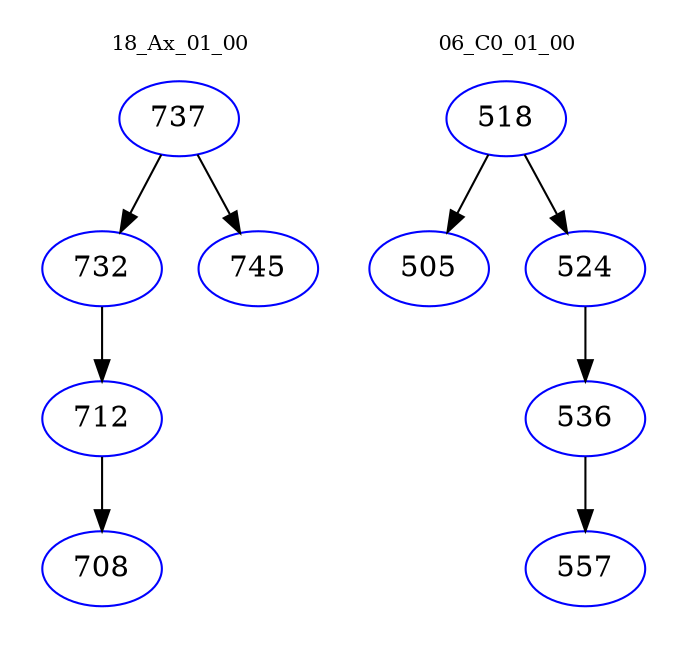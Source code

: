digraph{
subgraph cluster_0 {
color = white
label = "18_Ax_01_00";
fontsize=10;
T0_737 [label="737", color="blue"]
T0_737 -> T0_732 [color="black"]
T0_732 [label="732", color="blue"]
T0_732 -> T0_712 [color="black"]
T0_712 [label="712", color="blue"]
T0_712 -> T0_708 [color="black"]
T0_708 [label="708", color="blue"]
T0_737 -> T0_745 [color="black"]
T0_745 [label="745", color="blue"]
}
subgraph cluster_1 {
color = white
label = "06_C0_01_00";
fontsize=10;
T1_518 [label="518", color="blue"]
T1_518 -> T1_505 [color="black"]
T1_505 [label="505", color="blue"]
T1_518 -> T1_524 [color="black"]
T1_524 [label="524", color="blue"]
T1_524 -> T1_536 [color="black"]
T1_536 [label="536", color="blue"]
T1_536 -> T1_557 [color="black"]
T1_557 [label="557", color="blue"]
}
}
